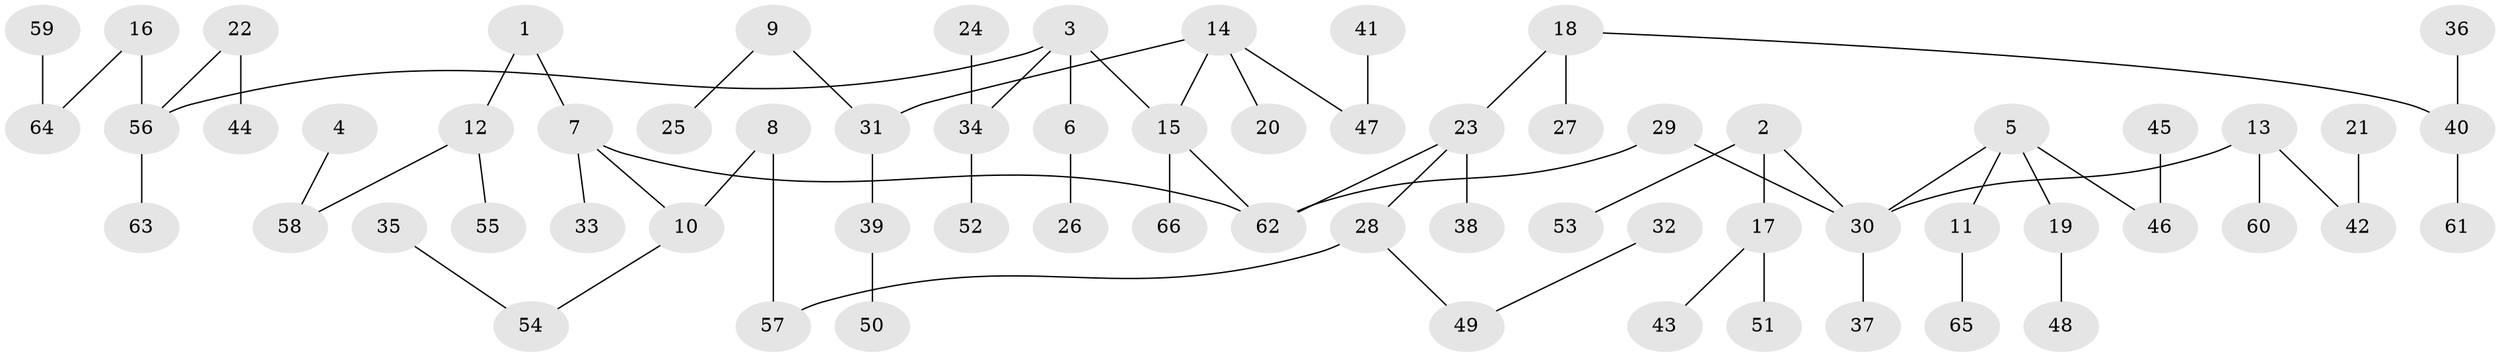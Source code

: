 // original degree distribution, {5: 0.022727272727272728, 6: 0.022727272727272728, 4: 0.07575757575757576, 7: 0.007575757575757576, 2: 0.2803030303030303, 3: 0.12121212121212122, 1: 0.4696969696969697}
// Generated by graph-tools (version 1.1) at 2025/01/03/09/25 03:01:03]
// undirected, 66 vertices, 66 edges
graph export_dot {
graph [start="1"]
  node [color=gray90,style=filled];
  1;
  2;
  3;
  4;
  5;
  6;
  7;
  8;
  9;
  10;
  11;
  12;
  13;
  14;
  15;
  16;
  17;
  18;
  19;
  20;
  21;
  22;
  23;
  24;
  25;
  26;
  27;
  28;
  29;
  30;
  31;
  32;
  33;
  34;
  35;
  36;
  37;
  38;
  39;
  40;
  41;
  42;
  43;
  44;
  45;
  46;
  47;
  48;
  49;
  50;
  51;
  52;
  53;
  54;
  55;
  56;
  57;
  58;
  59;
  60;
  61;
  62;
  63;
  64;
  65;
  66;
  1 -- 7 [weight=1.0];
  1 -- 12 [weight=1.0];
  2 -- 17 [weight=1.0];
  2 -- 30 [weight=1.0];
  2 -- 53 [weight=1.0];
  3 -- 6 [weight=1.0];
  3 -- 15 [weight=1.0];
  3 -- 34 [weight=1.0];
  3 -- 56 [weight=1.0];
  4 -- 58 [weight=1.0];
  5 -- 11 [weight=1.0];
  5 -- 19 [weight=1.0];
  5 -- 30 [weight=1.0];
  5 -- 46 [weight=1.0];
  6 -- 26 [weight=1.0];
  7 -- 10 [weight=1.0];
  7 -- 33 [weight=1.0];
  7 -- 62 [weight=1.0];
  8 -- 10 [weight=1.0];
  8 -- 57 [weight=1.0];
  9 -- 25 [weight=1.0];
  9 -- 31 [weight=1.0];
  10 -- 54 [weight=1.0];
  11 -- 65 [weight=1.0];
  12 -- 55 [weight=1.0];
  12 -- 58 [weight=1.0];
  13 -- 30 [weight=1.0];
  13 -- 42 [weight=1.0];
  13 -- 60 [weight=1.0];
  14 -- 15 [weight=1.0];
  14 -- 20 [weight=1.0];
  14 -- 31 [weight=1.0];
  14 -- 47 [weight=1.0];
  15 -- 62 [weight=1.0];
  15 -- 66 [weight=1.0];
  16 -- 56 [weight=1.0];
  16 -- 64 [weight=1.0];
  17 -- 43 [weight=1.0];
  17 -- 51 [weight=1.0];
  18 -- 23 [weight=1.0];
  18 -- 27 [weight=1.0];
  18 -- 40 [weight=1.0];
  19 -- 48 [weight=1.0];
  21 -- 42 [weight=1.0];
  22 -- 44 [weight=1.0];
  22 -- 56 [weight=1.0];
  23 -- 28 [weight=1.0];
  23 -- 38 [weight=1.0];
  23 -- 62 [weight=1.0];
  24 -- 34 [weight=1.0];
  28 -- 49 [weight=1.0];
  28 -- 57 [weight=1.0];
  29 -- 30 [weight=1.0];
  29 -- 62 [weight=1.0];
  30 -- 37 [weight=1.0];
  31 -- 39 [weight=1.0];
  32 -- 49 [weight=1.0];
  34 -- 52 [weight=1.0];
  35 -- 54 [weight=1.0];
  36 -- 40 [weight=1.0];
  39 -- 50 [weight=1.0];
  40 -- 61 [weight=1.0];
  41 -- 47 [weight=1.0];
  45 -- 46 [weight=1.0];
  56 -- 63 [weight=1.0];
  59 -- 64 [weight=1.0];
}
